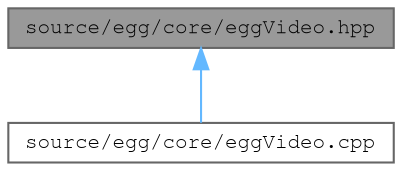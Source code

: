 digraph "source/egg/core/eggVideo.hpp"
{
 // LATEX_PDF_SIZE
  bgcolor="transparent";
  edge [fontname=FreeMono,fontsize=10,labelfontname=FreeMono,labelfontsize=10];
  node [fontname=FreeMono,fontsize=10,shape=box,height=0.2,width=0.4];
  Node1 [label="source/egg/core/eggVideo.hpp",height=0.2,width=0.4,color="gray40", fillcolor="grey60", style="filled", fontcolor="black",tooltip=" "];
  Node1 -> Node2 [dir="back",color="steelblue1",style="solid"];
  Node2 [label="source/egg/core/eggVideo.cpp",height=0.2,width=0.4,color="grey40", fillcolor="white", style="filled",URL="$egg_video_8cpp.html",tooltip="Implementations for the EGG video / render manager."];
}
